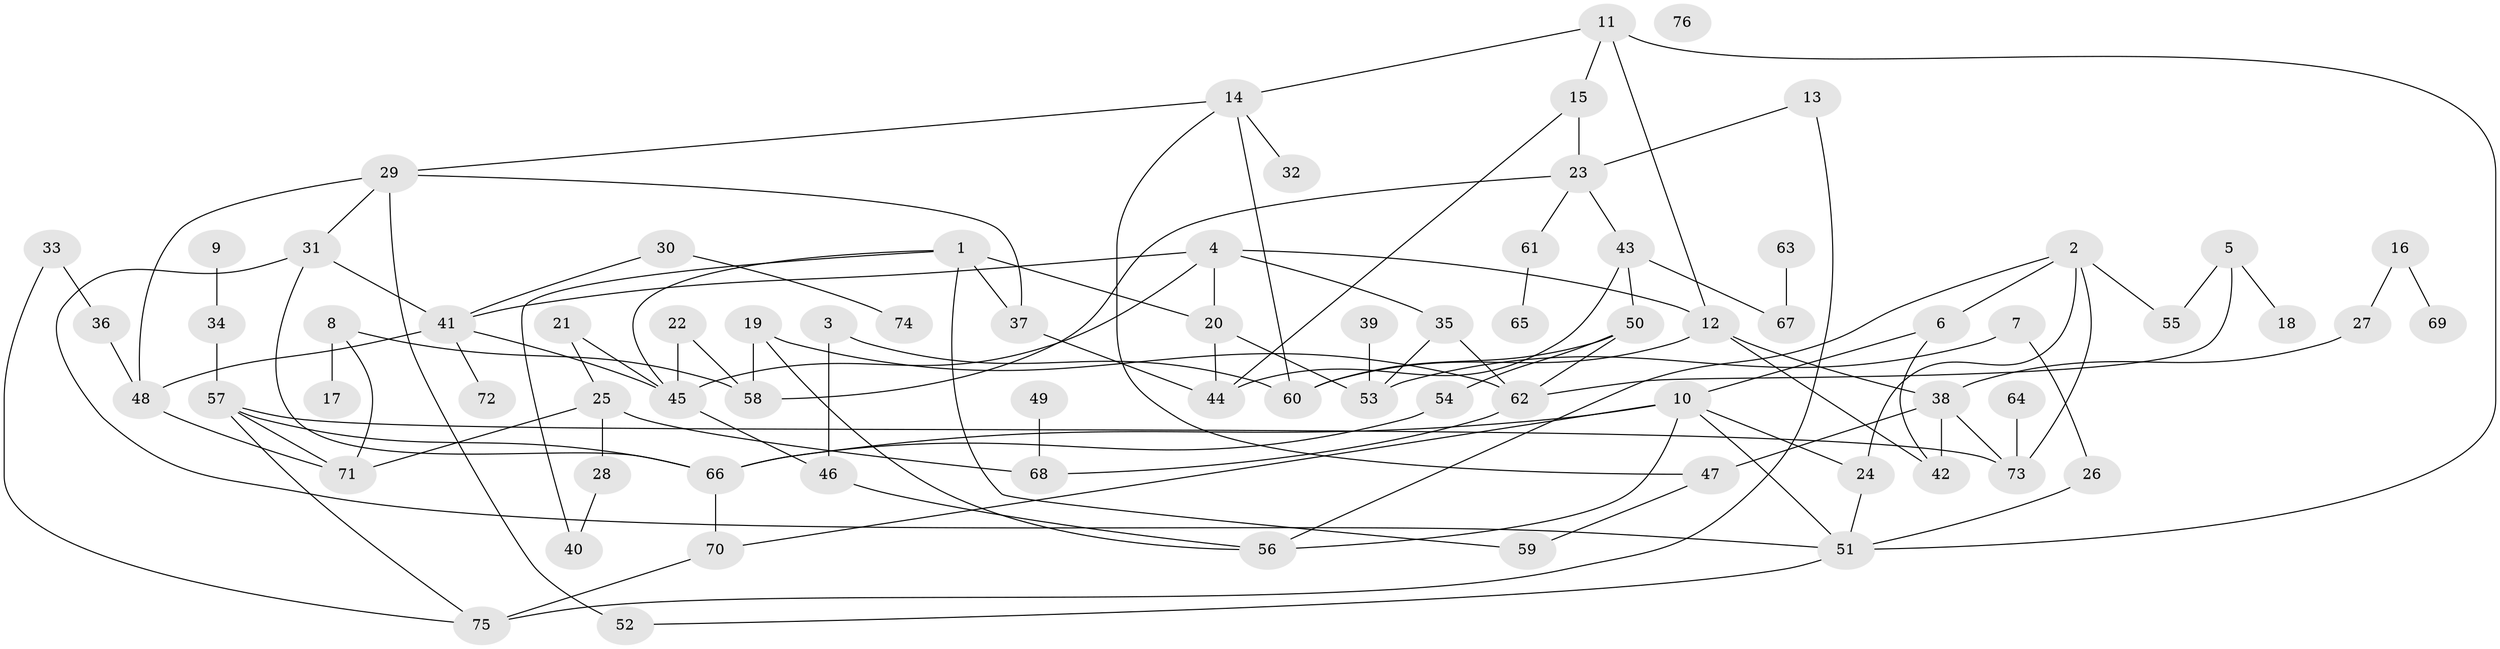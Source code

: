 // Generated by graph-tools (version 1.1) at 2025/33/03/09/25 02:33:34]
// undirected, 76 vertices, 115 edges
graph export_dot {
graph [start="1"]
  node [color=gray90,style=filled];
  1;
  2;
  3;
  4;
  5;
  6;
  7;
  8;
  9;
  10;
  11;
  12;
  13;
  14;
  15;
  16;
  17;
  18;
  19;
  20;
  21;
  22;
  23;
  24;
  25;
  26;
  27;
  28;
  29;
  30;
  31;
  32;
  33;
  34;
  35;
  36;
  37;
  38;
  39;
  40;
  41;
  42;
  43;
  44;
  45;
  46;
  47;
  48;
  49;
  50;
  51;
  52;
  53;
  54;
  55;
  56;
  57;
  58;
  59;
  60;
  61;
  62;
  63;
  64;
  65;
  66;
  67;
  68;
  69;
  70;
  71;
  72;
  73;
  74;
  75;
  76;
  1 -- 20;
  1 -- 37;
  1 -- 40;
  1 -- 45;
  1 -- 59;
  2 -- 6;
  2 -- 24;
  2 -- 55;
  2 -- 56;
  2 -- 73;
  3 -- 46;
  3 -- 60;
  4 -- 12;
  4 -- 20;
  4 -- 35;
  4 -- 41;
  4 -- 45;
  5 -- 18;
  5 -- 55;
  5 -- 62;
  6 -- 10;
  6 -- 42;
  7 -- 26;
  7 -- 53;
  8 -- 17;
  8 -- 58;
  8 -- 71;
  9 -- 34;
  10 -- 24;
  10 -- 51;
  10 -- 56;
  10 -- 66;
  10 -- 70;
  11 -- 12;
  11 -- 14;
  11 -- 15;
  11 -- 51;
  12 -- 38;
  12 -- 42;
  12 -- 60;
  13 -- 23;
  13 -- 75;
  14 -- 29;
  14 -- 32;
  14 -- 47;
  14 -- 60;
  15 -- 23;
  15 -- 44;
  16 -- 27;
  16 -- 69;
  19 -- 56;
  19 -- 58;
  19 -- 62;
  20 -- 44;
  20 -- 53;
  21 -- 25;
  21 -- 45;
  22 -- 45;
  22 -- 58;
  23 -- 43;
  23 -- 58;
  23 -- 61;
  24 -- 51;
  25 -- 28;
  25 -- 68;
  25 -- 71;
  26 -- 51;
  27 -- 38;
  28 -- 40;
  29 -- 31;
  29 -- 37;
  29 -- 48;
  29 -- 52;
  30 -- 41;
  30 -- 74;
  31 -- 41;
  31 -- 51;
  31 -- 66;
  33 -- 36;
  33 -- 75;
  34 -- 57;
  35 -- 53;
  35 -- 62;
  36 -- 48;
  37 -- 44;
  38 -- 42;
  38 -- 47;
  38 -- 73;
  39 -- 53;
  41 -- 45;
  41 -- 48;
  41 -- 72;
  43 -- 44;
  43 -- 50;
  43 -- 67;
  45 -- 46;
  46 -- 56;
  47 -- 59;
  48 -- 71;
  49 -- 68;
  50 -- 54;
  50 -- 60;
  50 -- 62;
  51 -- 52;
  54 -- 66;
  57 -- 66;
  57 -- 71;
  57 -- 73;
  57 -- 75;
  61 -- 65;
  62 -- 68;
  63 -- 67;
  64 -- 73;
  66 -- 70;
  70 -- 75;
}
